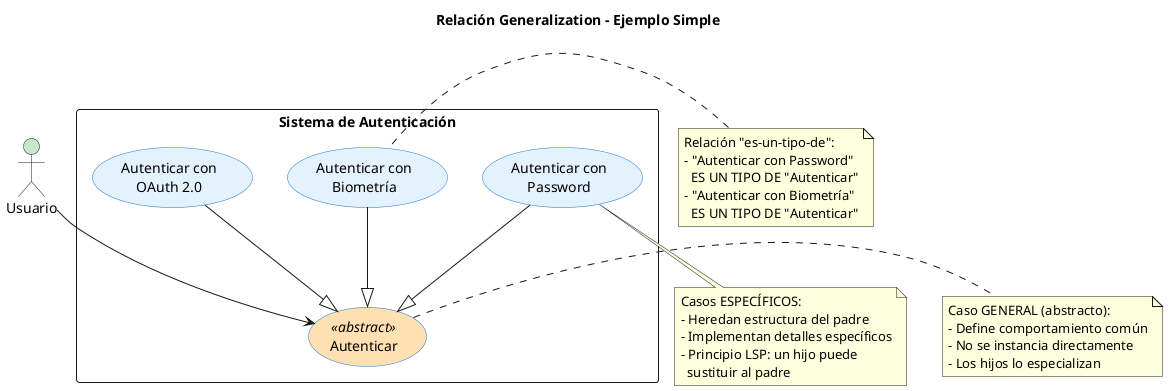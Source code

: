 @startuml
title Relación Generalization - Ejemplo Simple

skinparam actorBackgroundColor #C8E6C9
skinparam usecaseBackgroundColor #E3F2FD
skinparam usecaseBackgroundColor<<abstract>> #FFE0B2
skinparam usecaseBorderColor #1976D2

actor Usuario

rectangle "Sistema de Autenticación" {
  usecase "Autenticar" as UC1 <<abstract>>
  usecase "Autenticar con\nPassword" as UC2
  usecase "Autenticar con\nBiometría" as UC3
  usecase "Autenticar con\nOAuth 2.0" as UC4
}

Usuario --> UC1

UC2 --|> UC1
UC3 --|> UC1
UC4 --|> UC1

note right of UC1
  Caso GENERAL (abstracto):
  - Define comportamiento común
  - No se instancia directamente
  - Los hijos lo especializan
end note

note bottom of UC2
  Casos ESPECÍFICOS:
  - Heredan estructura del padre
  - Implementan detalles específicos
  - Principio LSP: un hijo puede
    sustituir al padre
end note

note left of UC3
  Relación "es-un-tipo-de":
  - "Autenticar con Password"
    ES UN TIPO DE "Autenticar"
  - "Autenticar con Biometría"
    ES UN TIPO DE "Autenticar"
end note

@enduml
